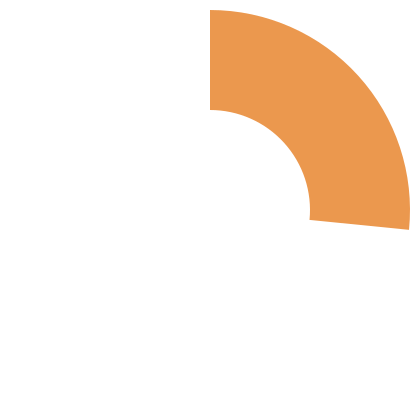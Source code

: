 {
  "$schema": "https://vega.github.io/schema/vega/v5.json",
  "description": "Murder Victim ratio: ",
  "background": "white",
  "padding": 5,
  "width": 200,
  "height": 200,
  "style": "cell",
  "encode": {"update": {"stroke": {"value": null}}},
  "data": [
    {
      "name": "source_0",
      "values": [
        {"Gender": "Men", "value": 79},
        {"Gender": "Women", "value": 21}
      ]
    },
    {
      "name": "data_0",
      "source": "source_0",
      "transform": [
        {
          "type": "filter",
          "expr": "isValid(datum[\"value\"]) && isFinite(+datum[\"value\"])"
        }
      ]
    }
  ],
  "marks": [
    {
      "name": "marks",
      "type": "arc",
      "style": ["arc"],
      "from": {"data": "data_0"},
      "encode": {
        "update": {
          "innerRadius": {"value": 50},
          "fill": [
            {"test": "datum['value']<79", "value": "#EB984E"},
            {"value": "#a63603 "}
          ],
          "description": {
            "signal": "\"value: \" + (format(datum[\"value\"], \"\"))"
          },
          "x": {"signal": "width", "mult": 0.5},
          "y": {"signal": "height", "mult": 0.5},
          "outerRadius": {"signal": "min(width,height)/2"},
          "startAngle": {"scale": "theta", "field": "value"},
          "endAngle": {"scale": "theta", "value": 0}
        }
      }
    }
  ],
  "scales": [
    {
      "name": "theta",
      "type": "linear",
      "domain": {"data": "data_0", "field": "value"},
      "range": [0, 6.283185307179586],
      "zero": true
    }
  ],
  "config": {}
}
